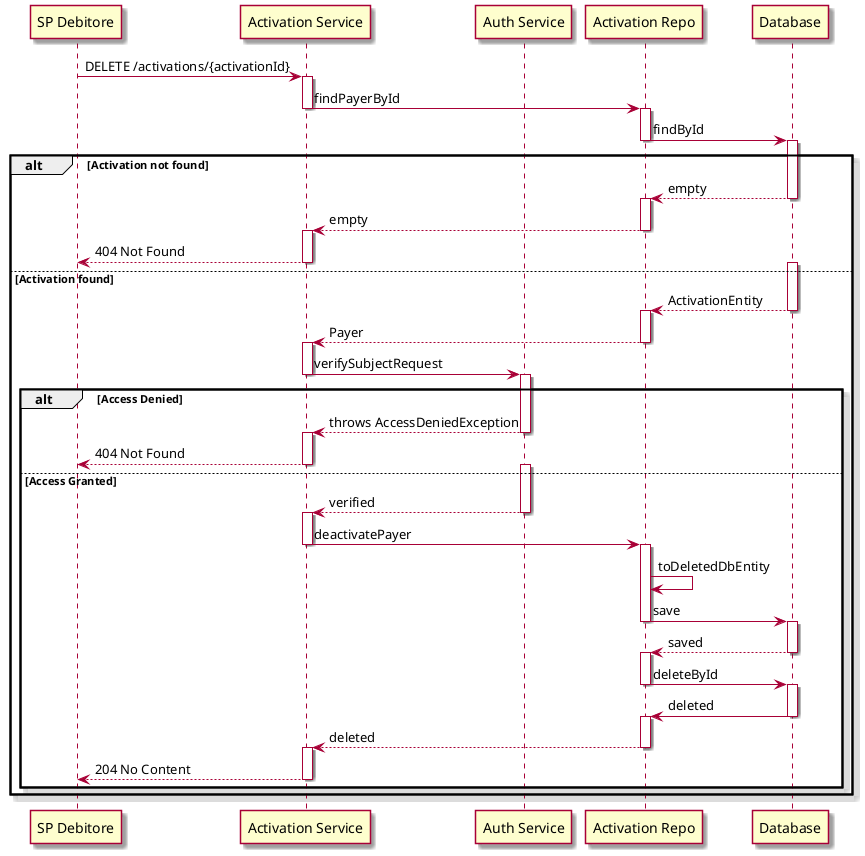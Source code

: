 @startuml

skin rose
participant "SP Debitore" as SPD
participant "Activation Service" as AS
participant "Auth Service" as AUTH
participant "Activation Repo" as AR
participant "Database" as DB

SPD -> AS: DELETE /activations/{activationId}
activate AS

AS -> AR: findPayerById
deactivate AS
activate AR

AR -> DB: findById
deactivate AR
activate DB

alt Activation not found
    DB --> AR: empty
    deactivate DB
    activate AR

    AR --> AS: empty
    deactivate AR
    activate AS

    AS --> SPD: 404 Not Found
    deactivate AS

else Activation found
    activate DB
    DB --> AR: ActivationEntity
    deactivate DB
    activate AR

    AR --> AS: Payer
    deactivate AR
    activate AS

    AS -> AUTH: verifySubjectRequest
    deactivate AS
    activate AUTH

    alt Access Denied
        AUTH --> AS: throws AccessDeniedException
        deactivate AUTH
        activate AS

        AS --> SPD: 404 Not Found
        deactivate AS

    else Access Granted
    activate AUTH
        AUTH --> AS: verified
        deactivate AUTH
        activate AS

        AS -> AR: deactivatePayer
        deactivate AS
        activate AR

        AR -> AR: toDeletedDbEntity
        AR -> DB: save
        deactivate AR
        activate DB

        DB --> AR: saved
        deactivate DB
        activate AR

        AR -> DB: deleteById
        deactivate AR
        activate DB

        DB -> AR: deleted
        deactivate DB
        activate AR

        AR --> AS: deleted
        deactivate AR
        activate AS

        AS --> SPD: 204 No Content
        deactivate AS
    end
end

@enduml
